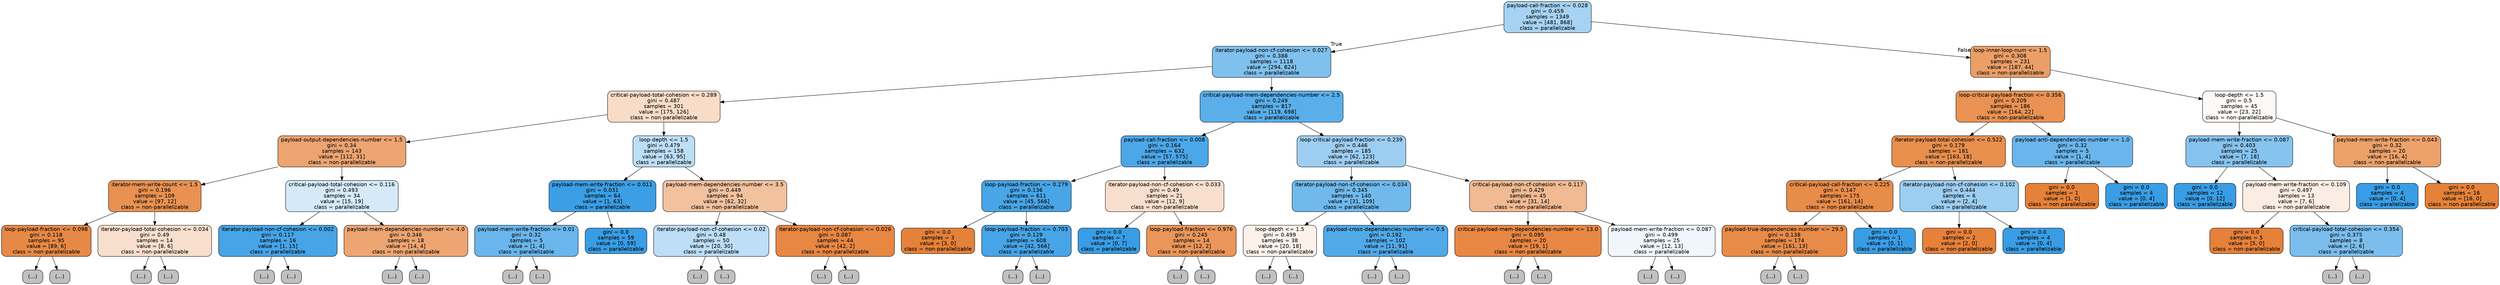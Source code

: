 digraph Tree {
node [shape=box, style="filled, rounded", color="black", fontname=helvetica] ;
edge [fontname=helvetica] ;
0 [label="payload-call-fraction <= 0.028\ngini = 0.459\nsamples = 1349\nvalue = [481, 868]\nclass = parallelizable", fillcolor="#399de572"] ;
1 [label="iterator-payload-non-cf-cohesion <= 0.027\ngini = 0.388\nsamples = 1118\nvalue = [294, 824]\nclass = parallelizable", fillcolor="#399de5a4"] ;
0 -> 1 [labeldistance=2.5, labelangle=45, headlabel="True"] ;
2 [label="critical-payload-total-cohesion <= 0.289\ngini = 0.487\nsamples = 301\nvalue = [175, 126]\nclass = non-parallelizable", fillcolor="#e5813947"] ;
1 -> 2 ;
3 [label="payload-output-dependencies-number <= 1.5\ngini = 0.34\nsamples = 143\nvalue = [112, 31]\nclass = non-parallelizable", fillcolor="#e58139b8"] ;
2 -> 3 ;
4 [label="iterator-mem-write-count <= 1.5\ngini = 0.196\nsamples = 109\nvalue = [97, 12]\nclass = non-parallelizable", fillcolor="#e58139df"] ;
3 -> 4 ;
5 [label="loop-payload-fraction <= 0.098\ngini = 0.118\nsamples = 95\nvalue = [89, 6]\nclass = non-parallelizable", fillcolor="#e58139ee"] ;
4 -> 5 ;
6 [label="(...)", fillcolor="#C0C0C0"] ;
5 -> 6 ;
9 [label="(...)", fillcolor="#C0C0C0"] ;
5 -> 9 ;
22 [label="iterator-payload-total-cohesion <= 0.034\ngini = 0.49\nsamples = 14\nvalue = [8, 6]\nclass = non-parallelizable", fillcolor="#e5813940"] ;
4 -> 22 ;
23 [label="(...)", fillcolor="#C0C0C0"] ;
22 -> 23 ;
24 [label="(...)", fillcolor="#C0C0C0"] ;
22 -> 24 ;
27 [label="critical-payload-total-cohesion <= 0.116\ngini = 0.493\nsamples = 34\nvalue = [15, 19]\nclass = parallelizable", fillcolor="#399de536"] ;
3 -> 27 ;
28 [label="iterator-payload-non-cf-cohesion <= 0.002\ngini = 0.117\nsamples = 16\nvalue = [1, 15]\nclass = parallelizable", fillcolor="#399de5ee"] ;
27 -> 28 ;
29 [label="(...)", fillcolor="#C0C0C0"] ;
28 -> 29 ;
30 [label="(...)", fillcolor="#C0C0C0"] ;
28 -> 30 ;
31 [label="payload-mem-dependencies-number <= 4.0\ngini = 0.346\nsamples = 18\nvalue = [14, 4]\nclass = non-parallelizable", fillcolor="#e58139b6"] ;
27 -> 31 ;
32 [label="(...)", fillcolor="#C0C0C0"] ;
31 -> 32 ;
33 [label="(...)", fillcolor="#C0C0C0"] ;
31 -> 33 ;
38 [label="loop-depth <= 1.5\ngini = 0.479\nsamples = 158\nvalue = [63, 95]\nclass = parallelizable", fillcolor="#399de556"] ;
2 -> 38 ;
39 [label="payload-mem-write-fraction <= 0.011\ngini = 0.031\nsamples = 64\nvalue = [1, 63]\nclass = parallelizable", fillcolor="#399de5fb"] ;
38 -> 39 ;
40 [label="payload-mem-write-fraction <= 0.01\ngini = 0.32\nsamples = 5\nvalue = [1, 4]\nclass = parallelizable", fillcolor="#399de5bf"] ;
39 -> 40 ;
41 [label="(...)", fillcolor="#C0C0C0"] ;
40 -> 41 ;
42 [label="(...)", fillcolor="#C0C0C0"] ;
40 -> 42 ;
43 [label="gini = 0.0\nsamples = 59\nvalue = [0, 59]\nclass = parallelizable", fillcolor="#399de5ff"] ;
39 -> 43 ;
44 [label="payload-mem-dependencies-number <= 3.5\ngini = 0.449\nsamples = 94\nvalue = [62, 32]\nclass = non-parallelizable", fillcolor="#e581397b"] ;
38 -> 44 ;
45 [label="iterator-payload-non-cf-cohesion <= 0.02\ngini = 0.48\nsamples = 50\nvalue = [20, 30]\nclass = parallelizable", fillcolor="#399de555"] ;
44 -> 45 ;
46 [label="(...)", fillcolor="#C0C0C0"] ;
45 -> 46 ;
55 [label="(...)", fillcolor="#C0C0C0"] ;
45 -> 55 ;
62 [label="iterator-payload-non-cf-cohesion <= 0.026\ngini = 0.087\nsamples = 44\nvalue = [42, 2]\nclass = non-parallelizable", fillcolor="#e58139f3"] ;
44 -> 62 ;
63 [label="(...)", fillcolor="#C0C0C0"] ;
62 -> 63 ;
68 [label="(...)", fillcolor="#C0C0C0"] ;
62 -> 68 ;
69 [label="critical-payload-mem-dependencies-number <= 2.5\ngini = 0.249\nsamples = 817\nvalue = [119, 698]\nclass = parallelizable", fillcolor="#399de5d4"] ;
1 -> 69 ;
70 [label="payload-call-fraction <= 0.008\ngini = 0.164\nsamples = 632\nvalue = [57, 575]\nclass = parallelizable", fillcolor="#399de5e6"] ;
69 -> 70 ;
71 [label="loop-payload-fraction <= 0.279\ngini = 0.136\nsamples = 611\nvalue = [45, 566]\nclass = parallelizable", fillcolor="#399de5eb"] ;
70 -> 71 ;
72 [label="gini = 0.0\nsamples = 3\nvalue = [3, 0]\nclass = non-parallelizable", fillcolor="#e58139ff"] ;
71 -> 72 ;
73 [label="loop-payload-fraction <= 0.703\ngini = 0.129\nsamples = 608\nvalue = [42, 566]\nclass = parallelizable", fillcolor="#399de5ec"] ;
71 -> 73 ;
74 [label="(...)", fillcolor="#C0C0C0"] ;
73 -> 74 ;
99 [label="(...)", fillcolor="#C0C0C0"] ;
73 -> 99 ;
162 [label="iterator-payload-non-cf-cohesion <= 0.033\ngini = 0.49\nsamples = 21\nvalue = [12, 9]\nclass = non-parallelizable", fillcolor="#e5813940"] ;
70 -> 162 ;
163 [label="gini = 0.0\nsamples = 7\nvalue = [0, 7]\nclass = parallelizable", fillcolor="#399de5ff"] ;
162 -> 163 ;
164 [label="loop-payload-fraction <= 0.976\ngini = 0.245\nsamples = 14\nvalue = [12, 2]\nclass = non-parallelizable", fillcolor="#e58139d4"] ;
162 -> 164 ;
165 [label="(...)", fillcolor="#C0C0C0"] ;
164 -> 165 ;
168 [label="(...)", fillcolor="#C0C0C0"] ;
164 -> 168 ;
169 [label="loop-critical-payload-fraction <= 0.239\ngini = 0.446\nsamples = 185\nvalue = [62, 123]\nclass = parallelizable", fillcolor="#399de57e"] ;
69 -> 169 ;
170 [label="iterator-payload-non-cf-cohesion <= 0.034\ngini = 0.345\nsamples = 140\nvalue = [31, 109]\nclass = parallelizable", fillcolor="#399de5b6"] ;
169 -> 170 ;
171 [label="loop-depth <= 1.5\ngini = 0.499\nsamples = 38\nvalue = [20, 18]\nclass = non-parallelizable", fillcolor="#e5813919"] ;
170 -> 171 ;
172 [label="(...)", fillcolor="#C0C0C0"] ;
171 -> 172 ;
175 [label="(...)", fillcolor="#C0C0C0"] ;
171 -> 175 ;
184 [label="payload-cross-dependencies-number <= 0.5\ngini = 0.192\nsamples = 102\nvalue = [11, 91]\nclass = parallelizable", fillcolor="#399de5e0"] ;
170 -> 184 ;
185 [label="(...)", fillcolor="#C0C0C0"] ;
184 -> 185 ;
200 [label="(...)", fillcolor="#C0C0C0"] ;
184 -> 200 ;
205 [label="critical-payload-non-cf-cohesion <= 0.117\ngini = 0.429\nsamples = 45\nvalue = [31, 14]\nclass = non-parallelizable", fillcolor="#e581398c"] ;
169 -> 205 ;
206 [label="critical-payload-mem-dependencies-number <= 13.0\ngini = 0.095\nsamples = 20\nvalue = [19, 1]\nclass = non-parallelizable", fillcolor="#e58139f2"] ;
205 -> 206 ;
207 [label="(...)", fillcolor="#C0C0C0"] ;
206 -> 207 ;
208 [label="(...)", fillcolor="#C0C0C0"] ;
206 -> 208 ;
211 [label="payload-mem-write-fraction <= 0.087\ngini = 0.499\nsamples = 25\nvalue = [12, 13]\nclass = parallelizable", fillcolor="#399de514"] ;
205 -> 211 ;
212 [label="(...)", fillcolor="#C0C0C0"] ;
211 -> 212 ;
225 [label="(...)", fillcolor="#C0C0C0"] ;
211 -> 225 ;
226 [label="loop-inner-loop-num <= 1.5\ngini = 0.308\nsamples = 231\nvalue = [187, 44]\nclass = non-parallelizable", fillcolor="#e58139c3"] ;
0 -> 226 [labeldistance=2.5, labelangle=-45, headlabel="False"] ;
227 [label="loop-critical-payload-fraction <= 0.356\ngini = 0.209\nsamples = 186\nvalue = [164, 22]\nclass = non-parallelizable", fillcolor="#e58139dd"] ;
226 -> 227 ;
228 [label="iterator-payload-total-cohesion <= 0.522\ngini = 0.179\nsamples = 181\nvalue = [163, 18]\nclass = non-parallelizable", fillcolor="#e58139e3"] ;
227 -> 228 ;
229 [label="critical-payload-call-fraction <= 0.225\ngini = 0.147\nsamples = 175\nvalue = [161, 14]\nclass = non-parallelizable", fillcolor="#e58139e9"] ;
228 -> 229 ;
230 [label="payload-true-dependencies-number <= 29.5\ngini = 0.138\nsamples = 174\nvalue = [161, 13]\nclass = non-parallelizable", fillcolor="#e58139ea"] ;
229 -> 230 ;
231 [label="(...)", fillcolor="#C0C0C0"] ;
230 -> 231 ;
254 [label="(...)", fillcolor="#C0C0C0"] ;
230 -> 254 ;
255 [label="gini = 0.0\nsamples = 1\nvalue = [0, 1]\nclass = parallelizable", fillcolor="#399de5ff"] ;
229 -> 255 ;
256 [label="iterator-payload-non-cf-cohesion <= 0.102\ngini = 0.444\nsamples = 6\nvalue = [2, 4]\nclass = parallelizable", fillcolor="#399de57f"] ;
228 -> 256 ;
257 [label="gini = 0.0\nsamples = 2\nvalue = [2, 0]\nclass = non-parallelizable", fillcolor="#e58139ff"] ;
256 -> 257 ;
258 [label="gini = 0.0\nsamples = 4\nvalue = [0, 4]\nclass = parallelizable", fillcolor="#399de5ff"] ;
256 -> 258 ;
259 [label="payload-anti-dependencies-number <= 1.0\ngini = 0.32\nsamples = 5\nvalue = [1, 4]\nclass = parallelizable", fillcolor="#399de5bf"] ;
227 -> 259 ;
260 [label="gini = 0.0\nsamples = 1\nvalue = [1, 0]\nclass = non-parallelizable", fillcolor="#e58139ff"] ;
259 -> 260 ;
261 [label="gini = 0.0\nsamples = 4\nvalue = [0, 4]\nclass = parallelizable", fillcolor="#399de5ff"] ;
259 -> 261 ;
262 [label="loop-depth <= 1.5\ngini = 0.5\nsamples = 45\nvalue = [23, 22]\nclass = non-parallelizable", fillcolor="#e581390b"] ;
226 -> 262 ;
263 [label="payload-mem-write-fraction <= 0.087\ngini = 0.403\nsamples = 25\nvalue = [7, 18]\nclass = parallelizable", fillcolor="#399de59c"] ;
262 -> 263 ;
264 [label="gini = 0.0\nsamples = 12\nvalue = [0, 12]\nclass = parallelizable", fillcolor="#399de5ff"] ;
263 -> 264 ;
265 [label="payload-mem-write-fraction <= 0.109\ngini = 0.497\nsamples = 13\nvalue = [7, 6]\nclass = non-parallelizable", fillcolor="#e5813924"] ;
263 -> 265 ;
266 [label="gini = 0.0\nsamples = 5\nvalue = [5, 0]\nclass = non-parallelizable", fillcolor="#e58139ff"] ;
265 -> 266 ;
267 [label="critical-payload-total-cohesion <= 0.354\ngini = 0.375\nsamples = 8\nvalue = [2, 6]\nclass = parallelizable", fillcolor="#399de5aa"] ;
265 -> 267 ;
268 [label="(...)", fillcolor="#C0C0C0"] ;
267 -> 268 ;
269 [label="(...)", fillcolor="#C0C0C0"] ;
267 -> 269 ;
272 [label="payload-mem-write-fraction <= 0.043\ngini = 0.32\nsamples = 20\nvalue = [16, 4]\nclass = non-parallelizable", fillcolor="#e58139bf"] ;
262 -> 272 ;
273 [label="gini = 0.0\nsamples = 4\nvalue = [0, 4]\nclass = parallelizable", fillcolor="#399de5ff"] ;
272 -> 273 ;
274 [label="gini = 0.0\nsamples = 16\nvalue = [16, 0]\nclass = non-parallelizable", fillcolor="#e58139ff"] ;
272 -> 274 ;
}